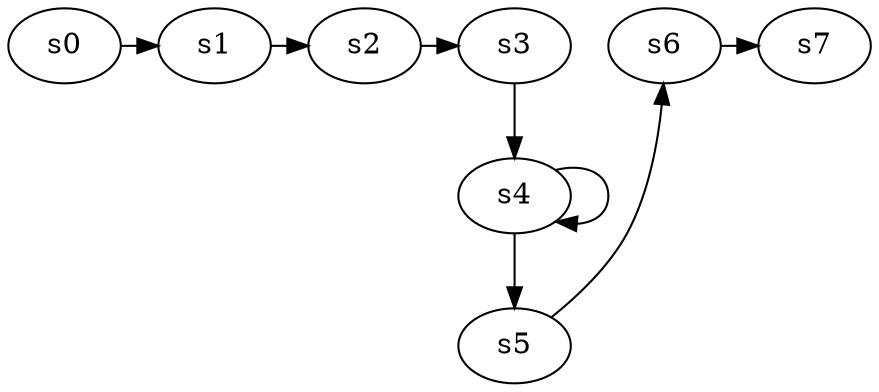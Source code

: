 digraph game_0190_chain_8 {
    s0 [name="s0", player=0, target=1];
    s1 [name="s1", player=1];
    s2 [name="s2", player=0, target=1];
    s3 [name="s3", player=1, target=1];
    s4 [name="s4", player=0];
    s5 [name="s5", player=1];
    s6 [name="s6", player=0];
    s7 [name="s7", player=1, target=1];

    s0 -> s1 [constraint="time == 10"];
    s1 -> s2 [constraint="time == 3 || time == 5 || time == 6 || time == 9 || time == 15"];
    s2 -> s3 [constraint="time == 4 || time == 7 || time == 18"];
    s3 -> s4;
    s4 -> s5;
    s5 -> s6 [constraint="time == 0 || time == 4 || time == 13 || time == 17"];
    s6 -> s7 [constraint="time % 3 == 2"];
    s4 -> s4 [constraint="time % 3 == 0"];
}
